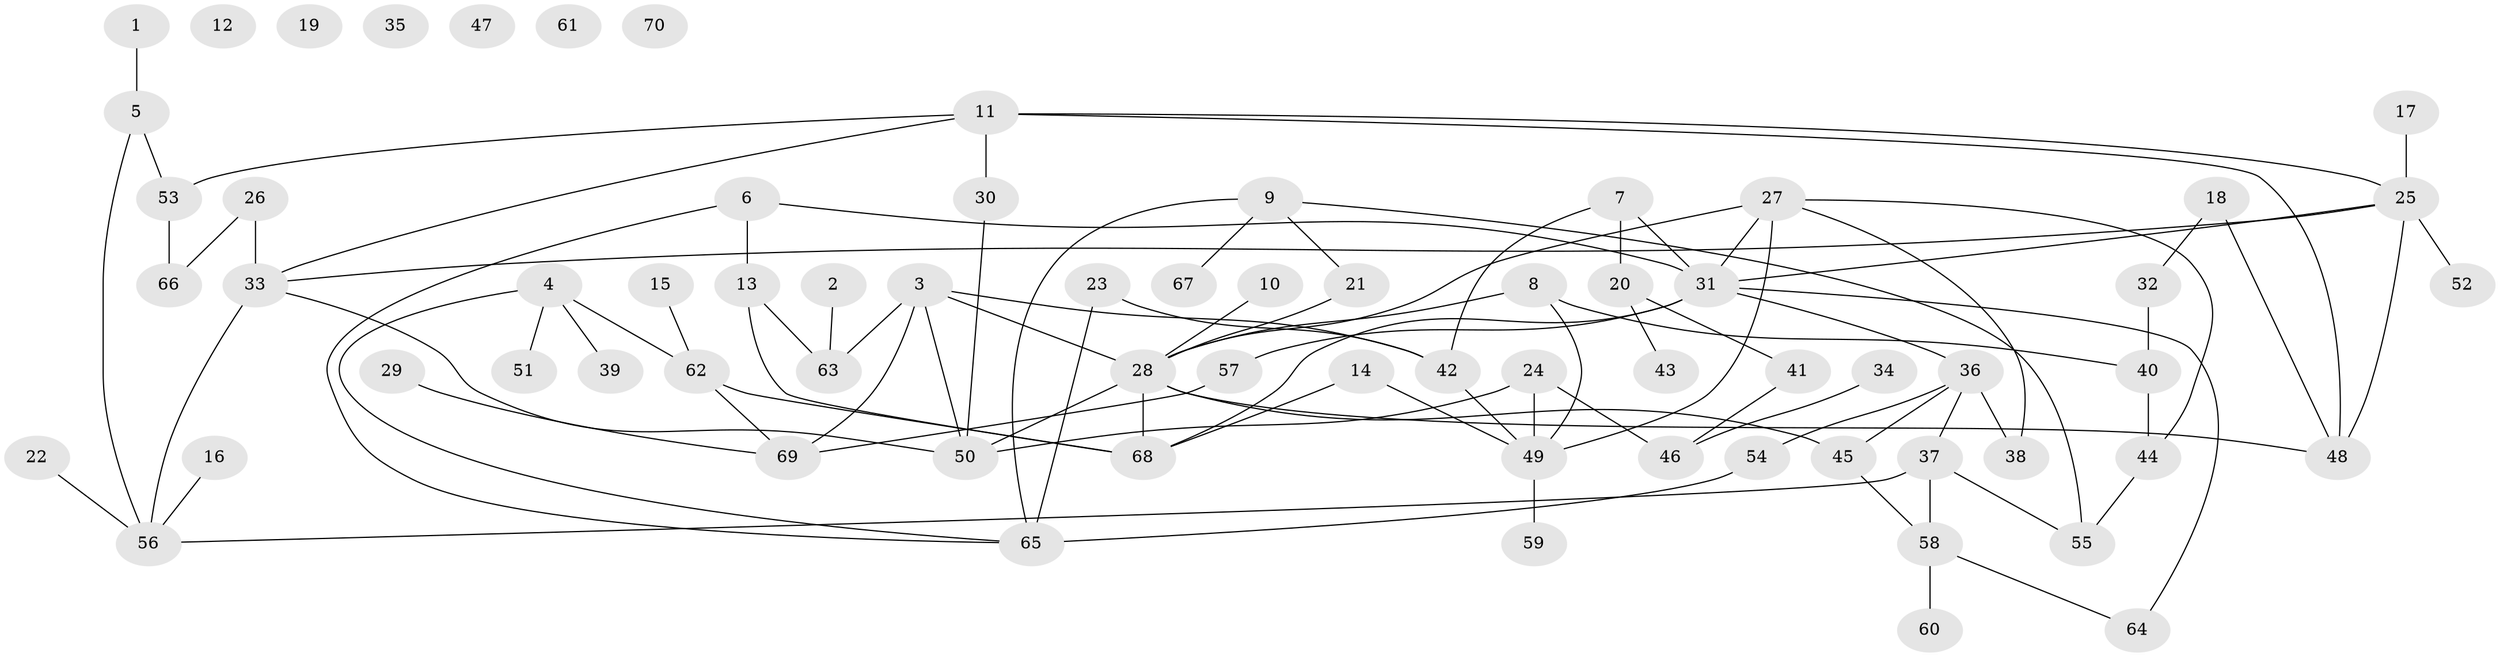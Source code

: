 // Generated by graph-tools (version 1.1) at 2025/33/03/09/25 02:33:52]
// undirected, 70 vertices, 95 edges
graph export_dot {
graph [start="1"]
  node [color=gray90,style=filled];
  1;
  2;
  3;
  4;
  5;
  6;
  7;
  8;
  9;
  10;
  11;
  12;
  13;
  14;
  15;
  16;
  17;
  18;
  19;
  20;
  21;
  22;
  23;
  24;
  25;
  26;
  27;
  28;
  29;
  30;
  31;
  32;
  33;
  34;
  35;
  36;
  37;
  38;
  39;
  40;
  41;
  42;
  43;
  44;
  45;
  46;
  47;
  48;
  49;
  50;
  51;
  52;
  53;
  54;
  55;
  56;
  57;
  58;
  59;
  60;
  61;
  62;
  63;
  64;
  65;
  66;
  67;
  68;
  69;
  70;
  1 -- 5;
  2 -- 63;
  3 -- 28;
  3 -- 42;
  3 -- 50;
  3 -- 63;
  3 -- 69;
  4 -- 39;
  4 -- 51;
  4 -- 62;
  4 -- 65;
  5 -- 53;
  5 -- 56;
  6 -- 13;
  6 -- 31;
  6 -- 65;
  7 -- 20;
  7 -- 31;
  7 -- 42;
  8 -- 28;
  8 -- 40;
  8 -- 49;
  9 -- 21;
  9 -- 55;
  9 -- 65;
  9 -- 67;
  10 -- 28;
  11 -- 25;
  11 -- 30;
  11 -- 33;
  11 -- 48;
  11 -- 53;
  13 -- 63;
  13 -- 68;
  14 -- 49;
  14 -- 68;
  15 -- 62;
  16 -- 56;
  17 -- 25;
  18 -- 32;
  18 -- 48;
  20 -- 41;
  20 -- 43;
  21 -- 28;
  22 -- 56;
  23 -- 42;
  23 -- 65;
  24 -- 46;
  24 -- 49;
  24 -- 50;
  25 -- 31;
  25 -- 33;
  25 -- 48;
  25 -- 52;
  26 -- 33;
  26 -- 66;
  27 -- 28;
  27 -- 31;
  27 -- 38;
  27 -- 44;
  27 -- 49;
  28 -- 45;
  28 -- 48;
  28 -- 50;
  28 -- 68;
  29 -- 69;
  30 -- 50;
  31 -- 36;
  31 -- 57;
  31 -- 64;
  31 -- 68;
  32 -- 40;
  33 -- 50;
  33 -- 56;
  34 -- 46;
  36 -- 37;
  36 -- 38;
  36 -- 45;
  36 -- 54;
  37 -- 55;
  37 -- 56;
  37 -- 58;
  40 -- 44;
  41 -- 46;
  42 -- 49;
  44 -- 55;
  45 -- 58;
  49 -- 59;
  53 -- 66;
  54 -- 65;
  57 -- 69;
  58 -- 60;
  58 -- 64;
  62 -- 68;
  62 -- 69;
}
